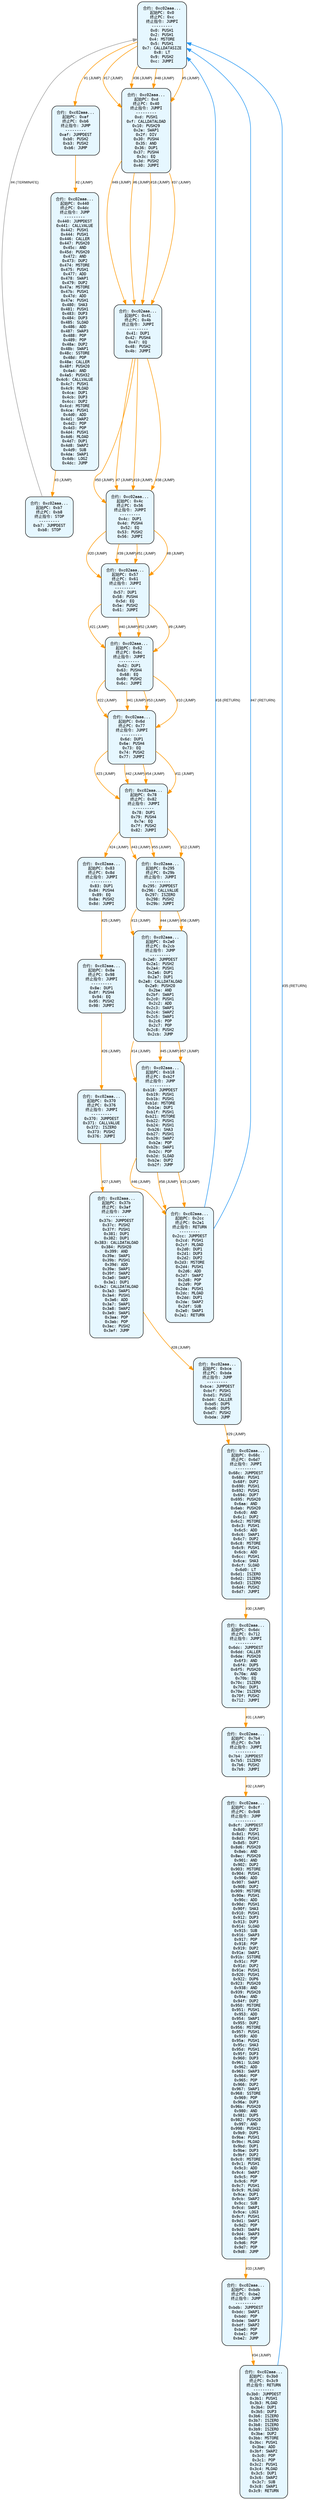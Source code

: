 digraph Contract_CFG {
    rankdir=TB;
    node [shape=box, style="filled, rounded", fontname="Monospace", fontsize=9, margin=0.15];
    edge [fontname="Arial", fontsize=8, penwidth=1.2];

    "block_0" [label="合约: 0xc02aaa...
起始PC: 0x0
终止PC: 0xc
终止指令: JUMPI
---------
0x0: PUSH1
0x2: PUSH1
0x4: MSTORE
0x5: PUSH1
0x7: CALLDATASIZE
0x8: LT
0x9: PUSH2
0xc: JUMPI", fillcolor="#e6f7ff"];
    "block_af" [label="合约: 0xc02aaa...
起始PC: 0xaf
终止PC: 0xb6
终止指令: JUMP
---------
0xaf: JUMPDEST
0xb0: PUSH2
0xb3: PUSH2
0xb6: JUMP", fillcolor="#e6f7ff"];
    "block_440" [label="合约: 0xc02aaa...
起始PC: 0x440
终止PC: 0x4dc
终止指令: JUMP
---------
0x440: JUMPDEST
0x441: CALLVALUE
0x442: PUSH1
0x444: PUSH1
0x446: CALLER
0x447: PUSH20
0x45c: AND
0x45d: PUSH20
0x472: AND
0x473: DUP2
0x474: MSTORE
0x475: PUSH1
0x477: ADD
0x478: SWAP1
0x479: DUP2
0x47a: MSTORE
0x47b: PUSH1
0x47d: ADD
0x47e: PUSH1
0x480: SHA3
0x481: PUSH1
0x483: DUP3
0x484: DUP3
0x485: SLOAD
0x486: ADD
0x487: SWAP3
0x488: POP
0x489: POP
0x48a: DUP2
0x48b: SWAP1
0x48c: SSTORE
0x48d: POP
0x48e: CALLER
0x48f: PUSH20
0x4a4: AND
0x4a5: PUSH32
0x4c6: CALLVALUE
0x4c7: PUSH1
0x4c9: MLOAD
0x4ca: DUP1
0x4cb: DUP3
0x4cc: DUP2
0x4cd: MSTORE
0x4ce: PUSH1
0x4d0: ADD
0x4d1: SWAP2
0x4d2: POP
0x4d3: POP
0x4d4: PUSH1
0x4d6: MLOAD
0x4d7: DUP1
0x4d8: SWAP2
0x4d9: SUB
0x4da: SWAP1
0x4db: LOG2
0x4dc: JUMP", fillcolor="#e6f7ff"];
    "block_b7" [label="合约: 0xc02aaa...
起始PC: 0xb7
终止PC: 0xb8
终止指令: STOP
---------
0xb7: JUMPDEST
0xb8: STOP", fillcolor="#e6f7ff"];
    "block_d" [label="合约: 0xc02aaa...
起始PC: 0xd
终止PC: 0x40
终止指令: JUMPI
---------
0xd: PUSH1
0xf: CALLDATALOAD
0x10: PUSH29
0x2e: SWAP1
0x2f: DIV
0x30: PUSH4
0x35: AND
0x36: DUP1
0x37: PUSH4
0x3c: EQ
0x3d: PUSH2
0x40: JUMPI", fillcolor="#e6f7ff"];
    "block_41" [label="合约: 0xc02aaa...
起始PC: 0x41
终止PC: 0x4b
终止指令: JUMPI
---------
0x41: DUP1
0x42: PUSH4
0x47: EQ
0x48: PUSH2
0x4b: JUMPI", fillcolor="#e6f7ff"];
    "block_4c" [label="合约: 0xc02aaa...
起始PC: 0x4c
终止PC: 0x56
终止指令: JUMPI
---------
0x4c: DUP1
0x4d: PUSH4
0x52: EQ
0x53: PUSH2
0x56: JUMPI", fillcolor="#e6f7ff"];
    "block_57" [label="合约: 0xc02aaa...
起始PC: 0x57
终止PC: 0x61
终止指令: JUMPI
---------
0x57: DUP1
0x58: PUSH4
0x5d: EQ
0x5e: PUSH2
0x61: JUMPI", fillcolor="#e6f7ff"];
    "block_62" [label="合约: 0xc02aaa...
起始PC: 0x62
终止PC: 0x6c
终止指令: JUMPI
---------
0x62: DUP1
0x63: PUSH4
0x68: EQ
0x69: PUSH2
0x6c: JUMPI", fillcolor="#e6f7ff"];
    "block_6d" [label="合约: 0xc02aaa...
起始PC: 0x6d
终止PC: 0x77
终止指令: JUMPI
---------
0x6d: DUP1
0x6e: PUSH4
0x73: EQ
0x74: PUSH2
0x77: JUMPI", fillcolor="#e6f7ff"];
    "block_78" [label="合约: 0xc02aaa...
起始PC: 0x78
终止PC: 0x82
终止指令: JUMPI
---------
0x78: DUP1
0x79: PUSH4
0x7e: EQ
0x7f: PUSH2
0x82: JUMPI", fillcolor="#e6f7ff"];
    "block_295" [label="合约: 0xc02aaa...
起始PC: 0x295
终止PC: 0x29b
终止指令: JUMPI
---------
0x295: JUMPDEST
0x296: CALLVALUE
0x297: ISZERO
0x298: PUSH2
0x29b: JUMPI", fillcolor="#e6f7ff"];
    "block_2a0" [label="合约: 0xc02aaa...
起始PC: 0x2a0
终止PC: 0x2cb
终止指令: JUMP
---------
0x2a0: JUMPDEST
0x2a1: PUSH2
0x2a4: PUSH1
0x2a6: DUP1
0x2a7: DUP1
0x2a8: CALLDATALOAD
0x2a9: PUSH20
0x2be: AND
0x2bf: SWAP1
0x2c0: PUSH1
0x2c2: ADD
0x2c3: SWAP1
0x2c4: SWAP2
0x2c5: SWAP1
0x2c6: POP
0x2c7: POP
0x2c8: PUSH2
0x2cb: JUMP", fillcolor="#e6f7ff"];
    "block_b18" [label="合约: 0xc02aaa...
起始PC: 0xb18
终止PC: 0xb2f
终止指令: JUMP
---------
0xb18: JUMPDEST
0xb19: PUSH1
0xb1b: PUSH1
0xb1d: MSTORE
0xb1e: DUP1
0xb1f: PUSH1
0xb21: MSTORE
0xb22: PUSH1
0xb24: PUSH1
0xb26: SHA3
0xb27: PUSH1
0xb29: SWAP2
0xb2a: POP
0xb2b: SWAP1
0xb2c: POP
0xb2d: SLOAD
0xb2e: DUP2
0xb2f: JUMP", fillcolor="#e6f7ff"];
    "block_2cc" [label="合约: 0xc02aaa...
起始PC: 0x2cc
终止PC: 0x2e1
终止指令: RETURN
---------
0x2cc: JUMPDEST
0x2cd: PUSH1
0x2cf: MLOAD
0x2d0: DUP1
0x2d1: DUP3
0x2d2: DUP2
0x2d3: MSTORE
0x2d4: PUSH1
0x2d6: ADD
0x2d7: SWAP2
0x2d8: POP
0x2d9: POP
0x2da: PUSH1
0x2dc: MLOAD
0x2dd: DUP1
0x2de: SWAP2
0x2df: SUB
0x2e0: SWAP1
0x2e1: RETURN", fillcolor="#e6f7ff"];
    "block_83" [label="合约: 0xc02aaa...
起始PC: 0x83
终止PC: 0x8d
终止指令: JUMPI
---------
0x83: DUP1
0x84: PUSH4
0x89: EQ
0x8a: PUSH2
0x8d: JUMPI", fillcolor="#e6f7ff"];
    "block_8e" [label="合约: 0xc02aaa...
起始PC: 0x8e
终止PC: 0x98
终止指令: JUMPI
---------
0x8e: DUP1
0x8f: PUSH4
0x94: EQ
0x95: PUSH2
0x98: JUMPI", fillcolor="#e6f7ff"];
    "block_370" [label="合约: 0xc02aaa...
起始PC: 0x370
终止PC: 0x376
终止指令: JUMPI
---------
0x370: JUMPDEST
0x371: CALLVALUE
0x372: ISZERO
0x373: PUSH2
0x376: JUMPI", fillcolor="#e6f7ff"];
    "block_37b" [label="合约: 0xc02aaa...
起始PC: 0x37b
终止PC: 0x3af
终止指令: JUMP
---------
0x37b: JUMPDEST
0x37c: PUSH2
0x37f: PUSH1
0x381: DUP1
0x382: DUP1
0x383: CALLDATALOAD
0x384: PUSH20
0x399: AND
0x39a: SWAP1
0x39b: PUSH1
0x39d: ADD
0x39e: SWAP1
0x39f: SWAP2
0x3a0: SWAP1
0x3a1: DUP1
0x3a2: CALLDATALOAD
0x3a3: SWAP1
0x3a4: PUSH1
0x3a6: ADD
0x3a7: SWAP1
0x3a8: SWAP2
0x3a9: SWAP1
0x3aa: POP
0x3ab: POP
0x3ac: PUSH2
0x3af: JUMP", fillcolor="#e6f7ff"];
    "block_bce" [label="合约: 0xc02aaa...
起始PC: 0xbce
终止PC: 0xbda
终止指令: JUMP
---------
0xbce: JUMPDEST
0xbcf: PUSH1
0xbd1: PUSH2
0xbd4: CALLER
0xbd5: DUP5
0xbd6: DUP5
0xbd7: PUSH2
0xbda: JUMP", fillcolor="#e6f7ff"];
    "block_68c" [label="合约: 0xc02aaa...
起始PC: 0x68c
终止PC: 0x6d7
终止指令: JUMPI
---------
0x68c: JUMPDEST
0x68d: PUSH1
0x68f: DUP2
0x690: PUSH1
0x692: PUSH1
0x694: DUP7
0x695: PUSH20
0x6aa: AND
0x6ab: PUSH20
0x6c0: AND
0x6c1: DUP2
0x6c2: MSTORE
0x6c3: PUSH1
0x6c5: ADD
0x6c6: SWAP1
0x6c7: DUP2
0x6c8: MSTORE
0x6c9: PUSH1
0x6cb: ADD
0x6cc: PUSH1
0x6ce: SHA3
0x6cf: SLOAD
0x6d0: LT
0x6d1: ISZERO
0x6d2: ISZERO
0x6d3: ISZERO
0x6d4: PUSH2
0x6d7: JUMPI", fillcolor="#e6f7ff"];
    "block_6dc" [label="合约: 0xc02aaa...
起始PC: 0x6dc
终止PC: 0x712
终止指令: JUMPI
---------
0x6dc: JUMPDEST
0x6dd: CALLER
0x6de: PUSH20
0x6f3: AND
0x6f4: DUP5
0x6f5: PUSH20
0x70a: AND
0x70b: EQ
0x70c: ISZERO
0x70d: DUP1
0x70e: ISZERO
0x70f: PUSH2
0x712: JUMPI", fillcolor="#e6f7ff"];
    "block_7b4" [label="合约: 0xc02aaa...
起始PC: 0x7b4
终止PC: 0x7b9
终止指令: JUMPI
---------
0x7b4: JUMPDEST
0x7b5: ISZERO
0x7b6: PUSH2
0x7b9: JUMPI", fillcolor="#e6f7ff"];
    "block_8cf" [label="合约: 0xc02aaa...
起始PC: 0x8cf
终止PC: 0x9d8
终止指令: JUMP
---------
0x8cf: JUMPDEST
0x8d0: DUP2
0x8d1: PUSH1
0x8d3: PUSH1
0x8d5: DUP7
0x8d6: PUSH20
0x8eb: AND
0x8ec: PUSH20
0x901: AND
0x902: DUP2
0x903: MSTORE
0x904: PUSH1
0x906: ADD
0x907: SWAP1
0x908: DUP2
0x909: MSTORE
0x90a: PUSH1
0x90c: ADD
0x90d: PUSH1
0x90f: SHA3
0x910: PUSH1
0x912: DUP3
0x913: DUP3
0x914: SLOAD
0x915: SUB
0x916: SWAP3
0x917: POP
0x918: POP
0x919: DUP2
0x91a: SWAP1
0x91b: SSTORE
0x91c: POP
0x91d: DUP2
0x91e: PUSH1
0x920: PUSH1
0x922: DUP6
0x923: PUSH20
0x938: AND
0x939: PUSH20
0x94e: AND
0x94f: DUP2
0x950: MSTORE
0x951: PUSH1
0x953: ADD
0x954: SWAP1
0x955: DUP2
0x956: MSTORE
0x957: PUSH1
0x959: ADD
0x95a: PUSH1
0x95c: SHA3
0x95d: PUSH1
0x95f: DUP3
0x960: DUP3
0x961: SLOAD
0x962: ADD
0x963: SWAP3
0x964: POP
0x965: POP
0x966: DUP2
0x967: SWAP1
0x968: SSTORE
0x969: POP
0x96a: DUP3
0x96b: PUSH20
0x980: AND
0x981: DUP5
0x982: PUSH20
0x997: AND
0x998: PUSH32
0x9b9: DUP5
0x9ba: PUSH1
0x9bc: MLOAD
0x9bd: DUP1
0x9be: DUP3
0x9bf: DUP2
0x9c0: MSTORE
0x9c1: PUSH1
0x9c3: ADD
0x9c4: SWAP2
0x9c5: POP
0x9c6: POP
0x9c7: PUSH1
0x9c9: MLOAD
0x9ca: DUP1
0x9cb: SWAP2
0x9cc: SUB
0x9cd: SWAP1
0x9ce: LOG3
0x9cf: PUSH1
0x9d1: SWAP1
0x9d2: POP
0x9d3: SWAP4
0x9d4: SWAP3
0x9d5: POP
0x9d6: POP
0x9d7: POP
0x9d8: JUMP", fillcolor="#e6f7ff"];
    "block_bdb" [label="合约: 0xc02aaa...
起始PC: 0xbdb
终止PC: 0xbe2
终止指令: JUMP
---------
0xbdb: JUMPDEST
0xbdc: SWAP1
0xbdd: POP
0xbde: SWAP3
0xbdf: SWAP2
0xbe0: POP
0xbe1: POP
0xbe2: JUMP", fillcolor="#e6f7ff"];
    "block_3b0" [label="合约: 0xc02aaa...
起始PC: 0x3b0
终止PC: 0x3c9
终止指令: RETURN
---------
0x3b0: JUMPDEST
0x3b1: PUSH1
0x3b3: MLOAD
0x3b4: DUP1
0x3b5: DUP3
0x3b6: ISZERO
0x3b7: ISZERO
0x3b8: ISZERO
0x3b9: ISZERO
0x3ba: DUP2
0x3bb: MSTORE
0x3bc: PUSH1
0x3be: ADD
0x3bf: SWAP2
0x3c0: POP
0x3c1: POP
0x3c2: PUSH1
0x3c4: MLOAD
0x3c5: DUP1
0x3c6: SWAP2
0x3c7: SUB
0x3c8: SWAP1
0x3c9: RETURN", fillcolor="#e6f7ff"];

    "block_0" -> "block_af" [label="#1 (JUMP)", color="#ff9800"];
    "block_af" -> "block_440" [label="#2 (JUMP)", color="#ff9800"];
    "block_440" -> "block_b7" [label="#3 (JUMP)", color="#ff9800"];
    "block_b7" -> "block_0" [label="#4 (TERMINATE)", color="#9e9e9e"];
    "block_0" -> "block_d" [label="#5 (JUMP)", color="#ff9800"];
    "block_d" -> "block_41" [label="#6 (JUMP)", color="#ff9800"];
    "block_41" -> "block_4c" [label="#7 (JUMP)", color="#ff9800"];
    "block_4c" -> "block_57" [label="#8 (JUMP)", color="#ff9800"];
    "block_57" -> "block_62" [label="#9 (JUMP)", color="#ff9800"];
    "block_62" -> "block_6d" [label="#10 (JUMP)", color="#ff9800"];
    "block_6d" -> "block_78" [label="#11 (JUMP)", color="#ff9800"];
    "block_78" -> "block_295" [label="#12 (JUMP)", color="#ff9800"];
    "block_295" -> "block_2a0" [label="#13 (JUMP)", color="#ff9800"];
    "block_2a0" -> "block_b18" [label="#14 (JUMP)", color="#ff9800"];
    "block_b18" -> "block_2cc" [label="#15 (JUMP)", color="#ff9800"];
    "block_2cc" -> "block_0" [label="#16 (RETURN)", color="#2196f3"];
    "block_0" -> "block_d" [label="#17 (JUMP)", color="#ff9800"];
    "block_d" -> "block_41" [label="#18 (JUMP)", color="#ff9800"];
    "block_41" -> "block_4c" [label="#19 (JUMP)", color="#ff9800"];
    "block_4c" -> "block_57" [label="#20 (JUMP)", color="#ff9800"];
    "block_57" -> "block_62" [label="#21 (JUMP)", color="#ff9800"];
    "block_62" -> "block_6d" [label="#22 (JUMP)", color="#ff9800"];
    "block_6d" -> "block_78" [label="#23 (JUMP)", color="#ff9800"];
    "block_78" -> "block_83" [label="#24 (JUMP)", color="#ff9800"];
    "block_83" -> "block_8e" [label="#25 (JUMP)", color="#ff9800"];
    "block_8e" -> "block_370" [label="#26 (JUMP)", color="#ff9800"];
    "block_370" -> "block_37b" [label="#27 (JUMP)", color="#ff9800"];
    "block_37b" -> "block_bce" [label="#28 (JUMP)", color="#ff9800"];
    "block_bce" -> "block_68c" [label="#29 (JUMP)", color="#ff9800"];
    "block_68c" -> "block_6dc" [label="#30 (JUMP)", color="#ff9800"];
    "block_6dc" -> "block_7b4" [label="#31 (JUMP)", color="#ff9800"];
    "block_7b4" -> "block_8cf" [label="#32 (JUMP)", color="#ff9800"];
    "block_8cf" -> "block_bdb" [label="#33 (JUMP)", color="#ff9800"];
    "block_bdb" -> "block_3b0" [label="#34 (JUMP)", color="#ff9800"];
    "block_3b0" -> "block_0" [label="#35 (RETURN)", color="#2196f3"];
    "block_0" -> "block_d" [label="#36 (JUMP)", color="#ff9800"];
    "block_d" -> "block_41" [label="#37 (JUMP)", color="#ff9800"];
    "block_41" -> "block_4c" [label="#38 (JUMP)", color="#ff9800"];
    "block_4c" -> "block_57" [label="#39 (JUMP)", color="#ff9800"];
    "block_57" -> "block_62" [label="#40 (JUMP)", color="#ff9800"];
    "block_62" -> "block_6d" [label="#41 (JUMP)", color="#ff9800"];
    "block_6d" -> "block_78" [label="#42 (JUMP)", color="#ff9800"];
    "block_78" -> "block_295" [label="#43 (JUMP)", color="#ff9800"];
    "block_295" -> "block_2a0" [label="#44 (JUMP)", color="#ff9800"];
    "block_2a0" -> "block_b18" [label="#45 (JUMP)", color="#ff9800"];
    "block_b18" -> "block_2cc" [label="#46 (JUMP)", color="#ff9800"];
    "block_2cc" -> "block_0" [label="#47 (RETURN)", color="#2196f3"];
    "block_0" -> "block_d" [label="#48 (JUMP)", color="#ff9800"];
    "block_d" -> "block_41" [label="#49 (JUMP)", color="#ff9800"];
    "block_41" -> "block_4c" [label="#50 (JUMP)", color="#ff9800"];
    "block_4c" -> "block_57" [label="#51 (JUMP)", color="#ff9800"];
    "block_57" -> "block_62" [label="#52 (JUMP)", color="#ff9800"];
    "block_62" -> "block_6d" [label="#53 (JUMP)", color="#ff9800"];
    "block_6d" -> "block_78" [label="#54 (JUMP)", color="#ff9800"];
    "block_78" -> "block_295" [label="#55 (JUMP)", color="#ff9800"];
    "block_295" -> "block_2a0" [label="#56 (JUMP)", color="#ff9800"];
    "block_2a0" -> "block_b18" [label="#57 (JUMP)", color="#ff9800"];
    "block_b18" -> "block_2cc" [label="#58 (JUMP)", color="#ff9800"];
}